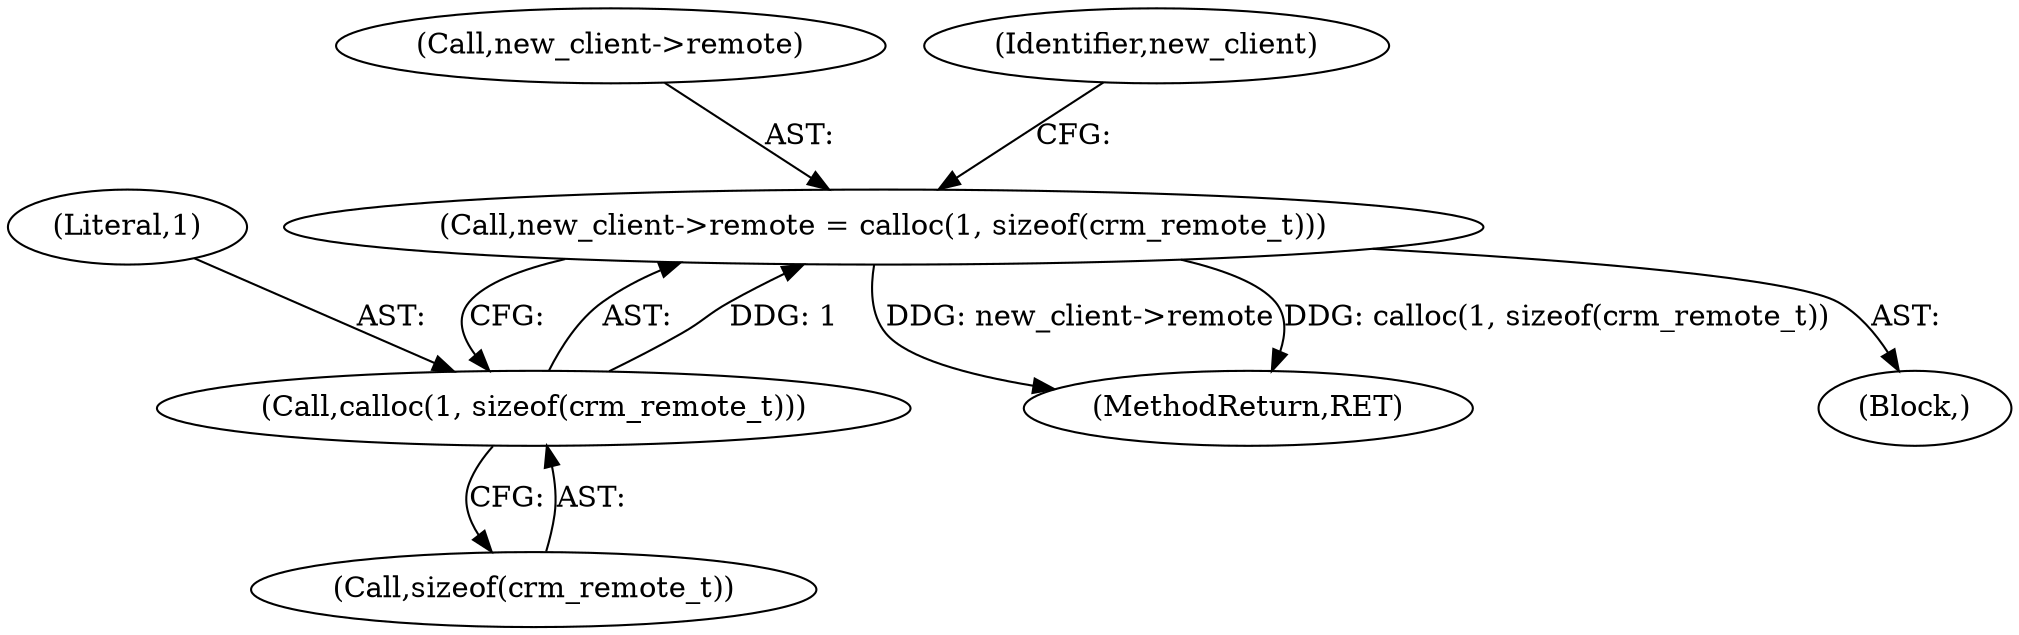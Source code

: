 digraph "0_pacemaker_5ec24a2642bd0854b884d1a9b51d12371373b410_0@API" {
"1000277" [label="(Call,new_client->remote = calloc(1, sizeof(crm_remote_t)))"];
"1000281" [label="(Call,calloc(1, sizeof(crm_remote_t)))"];
"1000339" [label="(MethodReturn,RET)"];
"1000283" [label="(Call,sizeof(crm_remote_t))"];
"1000278" [label="(Call,new_client->remote)"];
"1000103" [label="(Block,)"];
"1000282" [label="(Literal,1)"];
"1000281" [label="(Call,calloc(1, sizeof(crm_remote_t)))"];
"1000277" [label="(Call,new_client->remote = calloc(1, sizeof(crm_remote_t)))"];
"1000287" [label="(Identifier,new_client)"];
"1000277" -> "1000103"  [label="AST: "];
"1000277" -> "1000281"  [label="CFG: "];
"1000278" -> "1000277"  [label="AST: "];
"1000281" -> "1000277"  [label="AST: "];
"1000287" -> "1000277"  [label="CFG: "];
"1000277" -> "1000339"  [label="DDG: new_client->remote"];
"1000277" -> "1000339"  [label="DDG: calloc(1, sizeof(crm_remote_t))"];
"1000281" -> "1000277"  [label="DDG: 1"];
"1000281" -> "1000283"  [label="CFG: "];
"1000282" -> "1000281"  [label="AST: "];
"1000283" -> "1000281"  [label="AST: "];
}
